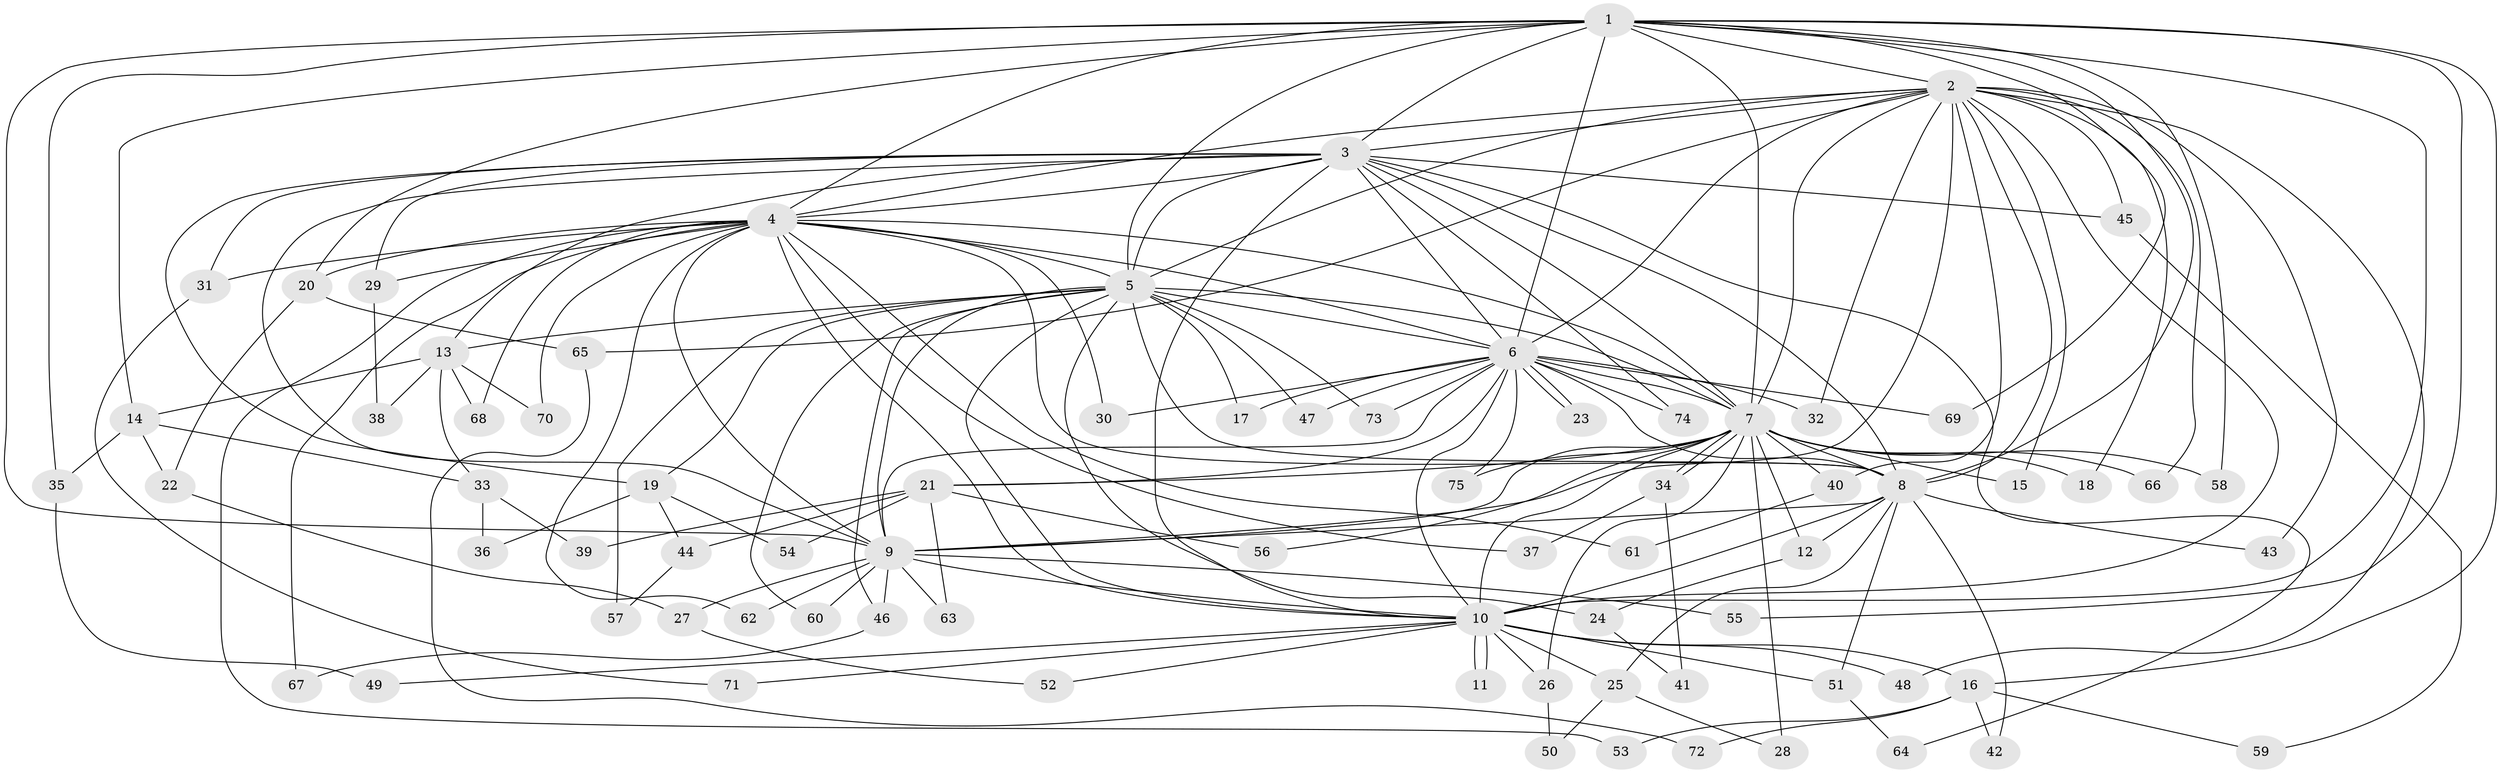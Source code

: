 // Generated by graph-tools (version 1.1) at 2025/25/03/09/25 03:25:40]
// undirected, 75 vertices, 175 edges
graph export_dot {
graph [start="1"]
  node [color=gray90,style=filled];
  1;
  2;
  3;
  4;
  5;
  6;
  7;
  8;
  9;
  10;
  11;
  12;
  13;
  14;
  15;
  16;
  17;
  18;
  19;
  20;
  21;
  22;
  23;
  24;
  25;
  26;
  27;
  28;
  29;
  30;
  31;
  32;
  33;
  34;
  35;
  36;
  37;
  38;
  39;
  40;
  41;
  42;
  43;
  44;
  45;
  46;
  47;
  48;
  49;
  50;
  51;
  52;
  53;
  54;
  55;
  56;
  57;
  58;
  59;
  60;
  61;
  62;
  63;
  64;
  65;
  66;
  67;
  68;
  69;
  70;
  71;
  72;
  73;
  74;
  75;
  1 -- 2;
  1 -- 3;
  1 -- 4;
  1 -- 5;
  1 -- 6;
  1 -- 7;
  1 -- 8;
  1 -- 9;
  1 -- 10;
  1 -- 14;
  1 -- 16;
  1 -- 20;
  1 -- 35;
  1 -- 55;
  1 -- 58;
  1 -- 69;
  2 -- 3;
  2 -- 4;
  2 -- 5;
  2 -- 6;
  2 -- 7;
  2 -- 8;
  2 -- 9;
  2 -- 10;
  2 -- 15;
  2 -- 18;
  2 -- 32;
  2 -- 40;
  2 -- 43;
  2 -- 45;
  2 -- 48;
  2 -- 65;
  2 -- 66;
  3 -- 4;
  3 -- 5;
  3 -- 6;
  3 -- 7;
  3 -- 8;
  3 -- 9;
  3 -- 10;
  3 -- 13;
  3 -- 19;
  3 -- 29;
  3 -- 31;
  3 -- 45;
  3 -- 64;
  3 -- 74;
  4 -- 5;
  4 -- 6;
  4 -- 7;
  4 -- 8;
  4 -- 9;
  4 -- 10;
  4 -- 20;
  4 -- 29;
  4 -- 30;
  4 -- 31;
  4 -- 37;
  4 -- 53;
  4 -- 61;
  4 -- 62;
  4 -- 67;
  4 -- 68;
  4 -- 70;
  5 -- 6;
  5 -- 7;
  5 -- 8;
  5 -- 9;
  5 -- 10;
  5 -- 13;
  5 -- 17;
  5 -- 19;
  5 -- 24;
  5 -- 46;
  5 -- 47;
  5 -- 57;
  5 -- 60;
  5 -- 73;
  6 -- 7;
  6 -- 8;
  6 -- 9;
  6 -- 10;
  6 -- 17;
  6 -- 21;
  6 -- 23;
  6 -- 23;
  6 -- 30;
  6 -- 32;
  6 -- 47;
  6 -- 69;
  6 -- 73;
  6 -- 74;
  6 -- 75;
  7 -- 8;
  7 -- 9;
  7 -- 10;
  7 -- 12;
  7 -- 15;
  7 -- 18;
  7 -- 21;
  7 -- 26;
  7 -- 28;
  7 -- 34;
  7 -- 34;
  7 -- 40;
  7 -- 56;
  7 -- 58;
  7 -- 66;
  7 -- 75;
  8 -- 9;
  8 -- 10;
  8 -- 12;
  8 -- 25;
  8 -- 42;
  8 -- 43;
  8 -- 51;
  9 -- 10;
  9 -- 27;
  9 -- 46;
  9 -- 55;
  9 -- 60;
  9 -- 62;
  9 -- 63;
  10 -- 11;
  10 -- 11;
  10 -- 16;
  10 -- 25;
  10 -- 26;
  10 -- 48;
  10 -- 49;
  10 -- 51;
  10 -- 52;
  10 -- 71;
  12 -- 24;
  13 -- 14;
  13 -- 33;
  13 -- 38;
  13 -- 68;
  13 -- 70;
  14 -- 22;
  14 -- 33;
  14 -- 35;
  16 -- 42;
  16 -- 53;
  16 -- 59;
  16 -- 72;
  19 -- 36;
  19 -- 44;
  19 -- 54;
  20 -- 22;
  20 -- 65;
  21 -- 39;
  21 -- 44;
  21 -- 54;
  21 -- 56;
  21 -- 63;
  22 -- 27;
  24 -- 41;
  25 -- 28;
  25 -- 50;
  26 -- 50;
  27 -- 52;
  29 -- 38;
  31 -- 71;
  33 -- 36;
  33 -- 39;
  34 -- 37;
  34 -- 41;
  35 -- 49;
  40 -- 61;
  44 -- 57;
  45 -- 59;
  46 -- 67;
  51 -- 64;
  65 -- 72;
}
